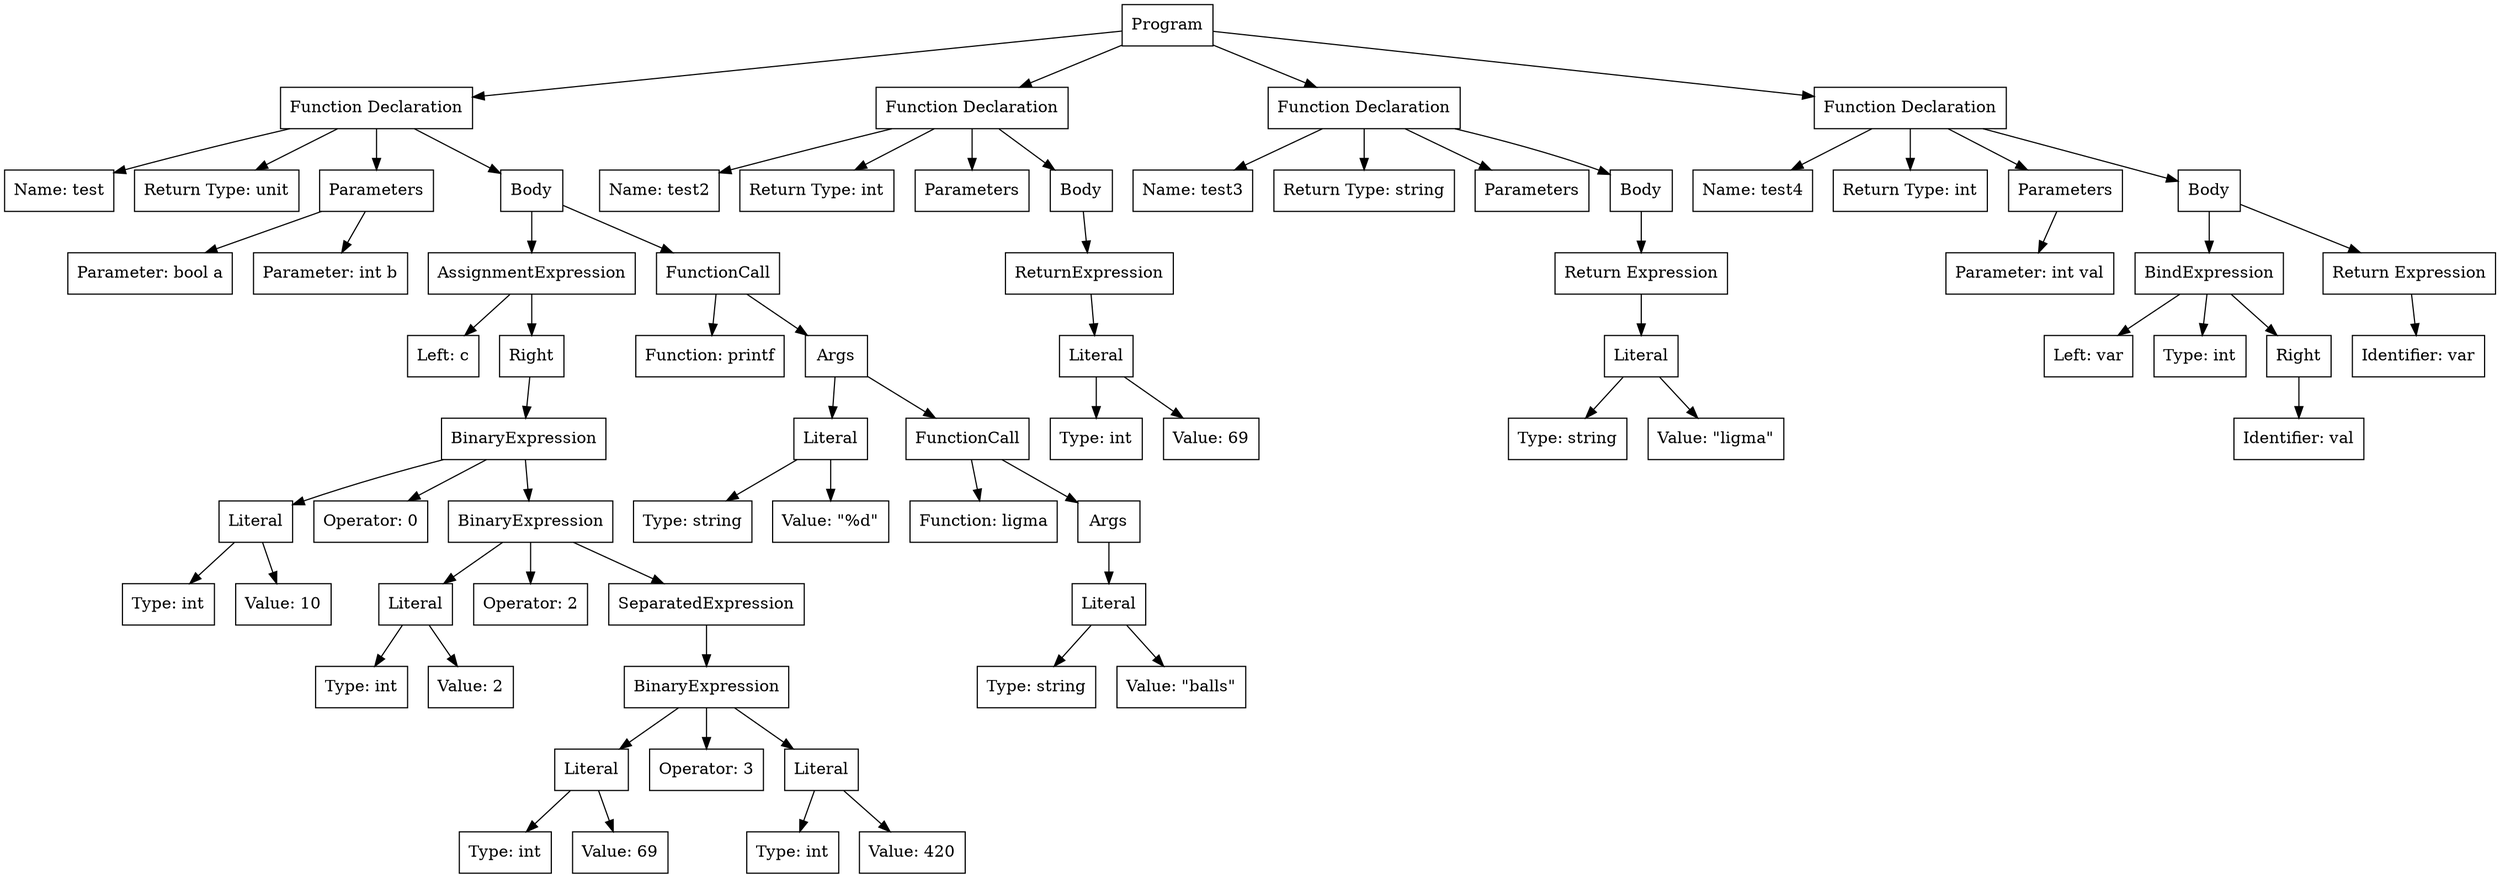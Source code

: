 digraph AST {
  node [shape=box];
  node1 [label="Program"]
  node2 [label="Function Declaration"]
  node1 -> node2
  node3 [label="Name: test"]
  node2 -> node3
  node4 [label="Return Type: unit"]
  node2 -> node4
  node5 [label="Parameters"]
  node2 -> node5
  node6 [label="Parameter: bool a"]
  node5 -> node6
  node7 [label="Parameter: int b"]
  node5 -> node7
  node8 [label="Body"]
  node2 -> node8
  node9 [label="AssignmentExpression"]
  node8 -> node9
  node10 [label="Left: c"]
  node9 -> node10
  node11 [label="Right"]
  node9 -> node11
  node12 [label="BinaryExpression"]
  node11 -> node12
  node13 [label="Literal"]
  node14 [label="Type: int"]
  node13 -> node14
  node15 [label="Value: 10"]
  node13 -> node15
  node12 -> node13
  node16 [label="Operator: 0"]
  node12 -> node16
  node17 [label="BinaryExpression"]
  node12 -> node17
  node18 [label="Literal"]
  node19 [label="Type: int"]
  node18 -> node19
  node20 [label="Value: 2"]
  node18 -> node20
  node17 -> node18
  node21 [label="Operator: 2"]
  node17 -> node21
  node22 [label="SeparatedExpression"]
  node17 -> node22
  node23 [label="BinaryExpression"]
  node22 -> node23
  node24 [label="Literal"]
  node25 [label="Type: int"]
  node24 -> node25
  node26 [label="Value: 69"]
  node24 -> node26
  node23 -> node24
  node27 [label="Operator: 3"]
  node23 -> node27
  node28 [label="Literal"]
  node29 [label="Type: int"]
  node28 -> node29
  node30 [label="Value: 420"]
  node28 -> node30
  node23 -> node28
  node31 [label="FunctionCall"]
  node8 -> node31
  node32 [label="Function: printf"]
  node31 -> node32
  node33 [label="Args"]
  node31 -> node33
  node34 [label="Literal"]
  node35 [label="Type: string"]
  node34 -> node35
  node36 [label="Value: \"%d\""]
  node34 -> node36
  node33 -> node34
  node37 [label="FunctionCall"]
  node33 -> node37
  node38 [label="Function: ligma"]
  node37 -> node38
  node39 [label="Args"]
  node37 -> node39
  node40 [label="Literal"]
  node41 [label="Type: string"]
  node40 -> node41
  node42 [label="Value: \"balls\""]
  node40 -> node42
  node39 -> node40
  node43 [label="Function Declaration"]
  node1 -> node43
  node44 [label="Name: test2"]
  node43 -> node44
  node45 [label="Return Type: int"]
  node43 -> node45
  node46 [label="Parameters"]
  node43 -> node46
  node47 [label="Body"]
  node43 -> node47
  node48 [label="ReturnExpression"]
  node47 -> node48
  node49 [label="Literal"]
  node50 [label="Type: int"]
  node49 -> node50
  node51 [label="Value: 69"]
  node49 -> node51
  node48 -> node49
  node52 [label="Function Declaration"]
  node1 -> node52
  node53 [label="Name: test3"]
  node52 -> node53
  node54 [label="Return Type: string"]
  node52 -> node54
  node55 [label="Parameters"]
  node52 -> node55
  node56 [label="Body"]
  node52 -> node56
  node57 [label="Return Expression"]
  node56 -> node57
  node58 [label="Literal"]
  node59 [label="Type: string"]
  node58 -> node59
  node60 [label="Value: \"ligma\""]
  node58 -> node60
  node57 -> node58
  node61 [label="Function Declaration"]
  node1 -> node61
  node62 [label="Name: test4"]
  node61 -> node62
  node63 [label="Return Type: int"]
  node61 -> node63
  node64 [label="Parameters"]
  node61 -> node64
  node65 [label="Parameter: int val"]
  node64 -> node65
  node66 [label="Body"]
  node61 -> node66
  node67 [label="BindExpression"]
  node66 -> node67
  node68 [label="Left: var"]
  node67 -> node68
  node69 [label="Type: int"]
  node67 -> node69
  node70 [label="Right"]
  node67 -> node70
  node71 [label="Identifier: val"]
  node70 -> node71
  node72 [label="Return Expression"]
  node66 -> node72
  node73 [label="Identifier: var"]
  node72 -> node73
}
